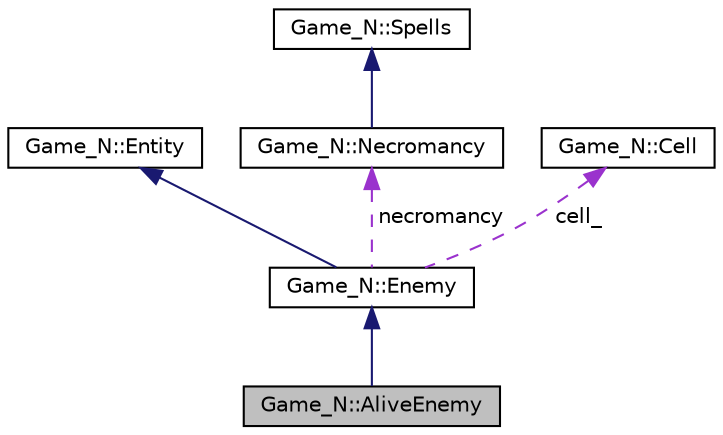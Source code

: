 digraph "Game_N::AliveEnemy"
{
 // LATEX_PDF_SIZE
  edge [fontname="Helvetica",fontsize="10",labelfontname="Helvetica",labelfontsize="10"];
  node [fontname="Helvetica",fontsize="10",shape=record];
  Node1 [label="Game_N::AliveEnemy",height=0.2,width=0.4,color="black", fillcolor="grey75", style="filled", fontcolor="black",tooltip=" "];
  Node2 -> Node1 [dir="back",color="midnightblue",fontsize="10",style="solid",fontname="Helvetica"];
  Node2 [label="Game_N::Enemy",height=0.2,width=0.4,color="black", fillcolor="white", style="filled",URL="$classGame__N_1_1Enemy.html",tooltip=" "];
  Node3 -> Node2 [dir="back",color="midnightblue",fontsize="10",style="solid",fontname="Helvetica"];
  Node3 [label="Game_N::Entity",height=0.2,width=0.4,color="black", fillcolor="white", style="filled",URL="$classGame__N_1_1Entity.html",tooltip=" "];
  Node4 -> Node2 [dir="back",color="darkorchid3",fontsize="10",style="dashed",label=" necromancy" ,fontname="Helvetica"];
  Node4 [label="Game_N::Necromancy",height=0.2,width=0.4,color="black", fillcolor="white", style="filled",URL="$classGame__N_1_1Necromancy.html",tooltip=" "];
  Node5 -> Node4 [dir="back",color="midnightblue",fontsize="10",style="solid",fontname="Helvetica"];
  Node5 [label="Game_N::Spells",height=0.2,width=0.4,color="black", fillcolor="white", style="filled",URL="$classGame__N_1_1Spells.html",tooltip=" "];
  Node6 -> Node2 [dir="back",color="darkorchid3",fontsize="10",style="dashed",label=" cell_" ,fontname="Helvetica"];
  Node6 [label="Game_N::Cell",height=0.2,width=0.4,color="black", fillcolor="white", style="filled",URL="$classGame__N_1_1Cell.html",tooltip=" "];
}

